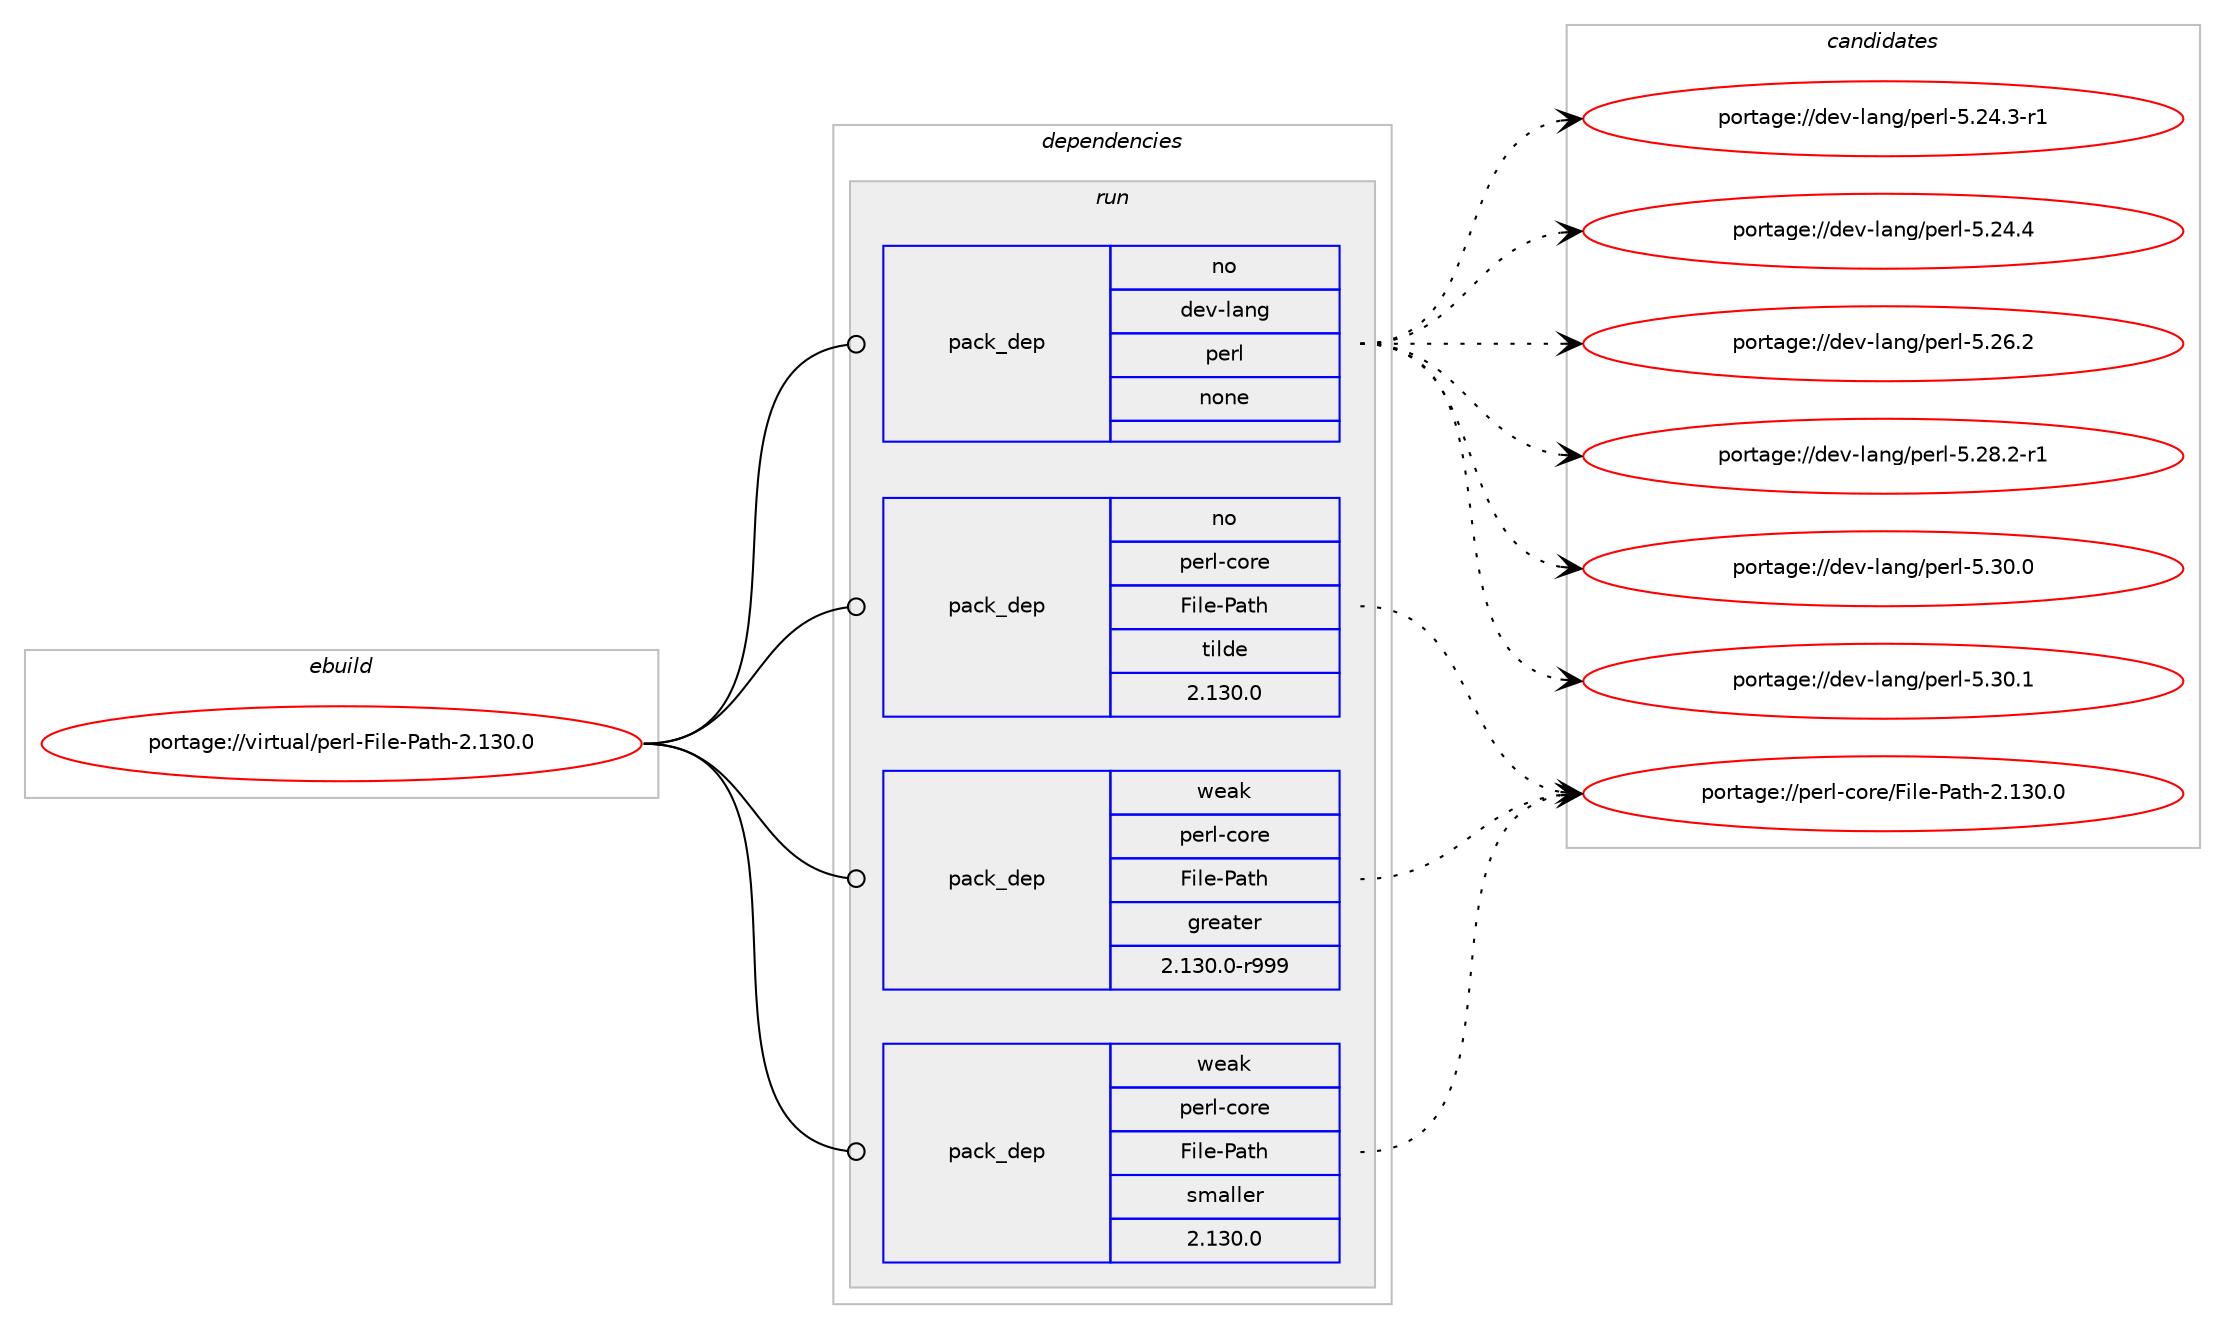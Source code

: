 digraph prolog {

# *************
# Graph options
# *************

newrank=true;
concentrate=true;
compound=true;
graph [rankdir=LR,fontname=Helvetica,fontsize=10,ranksep=1.5];#, ranksep=2.5, nodesep=0.2];
edge  [arrowhead=vee];
node  [fontname=Helvetica,fontsize=10];

# **********
# The ebuild
# **********

subgraph cluster_leftcol {
color=gray;
rank=same;
label=<<i>ebuild</i>>;
id [label="portage://virtual/perl-File-Path-2.130.0", color=red, width=4, href="../virtual/perl-File-Path-2.130.0.svg"];
}

# ****************
# The dependencies
# ****************

subgraph cluster_midcol {
color=gray;
label=<<i>dependencies</i>>;
subgraph cluster_compile {
fillcolor="#eeeeee";
style=filled;
label=<<i>compile</i>>;
}
subgraph cluster_compileandrun {
fillcolor="#eeeeee";
style=filled;
label=<<i>compile and run</i>>;
}
subgraph cluster_run {
fillcolor="#eeeeee";
style=filled;
label=<<i>run</i>>;
subgraph pack322179 {
dependency434673 [label=<<TABLE BORDER="0" CELLBORDER="1" CELLSPACING="0" CELLPADDING="4" WIDTH="220"><TR><TD ROWSPAN="6" CELLPADDING="30">pack_dep</TD></TR><TR><TD WIDTH="110">no</TD></TR><TR><TD>dev-lang</TD></TR><TR><TD>perl</TD></TR><TR><TD>none</TD></TR><TR><TD></TD></TR></TABLE>>, shape=none, color=blue];
}
id:e -> dependency434673:w [weight=20,style="solid",arrowhead="odot"];
subgraph pack322180 {
dependency434674 [label=<<TABLE BORDER="0" CELLBORDER="1" CELLSPACING="0" CELLPADDING="4" WIDTH="220"><TR><TD ROWSPAN="6" CELLPADDING="30">pack_dep</TD></TR><TR><TD WIDTH="110">no</TD></TR><TR><TD>perl-core</TD></TR><TR><TD>File-Path</TD></TR><TR><TD>tilde</TD></TR><TR><TD>2.130.0</TD></TR></TABLE>>, shape=none, color=blue];
}
id:e -> dependency434674:w [weight=20,style="solid",arrowhead="odot"];
subgraph pack322181 {
dependency434675 [label=<<TABLE BORDER="0" CELLBORDER="1" CELLSPACING="0" CELLPADDING="4" WIDTH="220"><TR><TD ROWSPAN="6" CELLPADDING="30">pack_dep</TD></TR><TR><TD WIDTH="110">weak</TD></TR><TR><TD>perl-core</TD></TR><TR><TD>File-Path</TD></TR><TR><TD>greater</TD></TR><TR><TD>2.130.0-r999</TD></TR></TABLE>>, shape=none, color=blue];
}
id:e -> dependency434675:w [weight=20,style="solid",arrowhead="odot"];
subgraph pack322182 {
dependency434676 [label=<<TABLE BORDER="0" CELLBORDER="1" CELLSPACING="0" CELLPADDING="4" WIDTH="220"><TR><TD ROWSPAN="6" CELLPADDING="30">pack_dep</TD></TR><TR><TD WIDTH="110">weak</TD></TR><TR><TD>perl-core</TD></TR><TR><TD>File-Path</TD></TR><TR><TD>smaller</TD></TR><TR><TD>2.130.0</TD></TR></TABLE>>, shape=none, color=blue];
}
id:e -> dependency434676:w [weight=20,style="solid",arrowhead="odot"];
}
}

# **************
# The candidates
# **************

subgraph cluster_choices {
rank=same;
color=gray;
label=<<i>candidates</i>>;

subgraph choice322179 {
color=black;
nodesep=1;
choiceportage100101118451089711010347112101114108455346505246514511449 [label="portage://dev-lang/perl-5.24.3-r1", color=red, width=4,href="../dev-lang/perl-5.24.3-r1.svg"];
choiceportage10010111845108971101034711210111410845534650524652 [label="portage://dev-lang/perl-5.24.4", color=red, width=4,href="../dev-lang/perl-5.24.4.svg"];
choiceportage10010111845108971101034711210111410845534650544650 [label="portage://dev-lang/perl-5.26.2", color=red, width=4,href="../dev-lang/perl-5.26.2.svg"];
choiceportage100101118451089711010347112101114108455346505646504511449 [label="portage://dev-lang/perl-5.28.2-r1", color=red, width=4,href="../dev-lang/perl-5.28.2-r1.svg"];
choiceportage10010111845108971101034711210111410845534651484648 [label="portage://dev-lang/perl-5.30.0", color=red, width=4,href="../dev-lang/perl-5.30.0.svg"];
choiceportage10010111845108971101034711210111410845534651484649 [label="portage://dev-lang/perl-5.30.1", color=red, width=4,href="../dev-lang/perl-5.30.1.svg"];
dependency434673:e -> choiceportage100101118451089711010347112101114108455346505246514511449:w [style=dotted,weight="100"];
dependency434673:e -> choiceportage10010111845108971101034711210111410845534650524652:w [style=dotted,weight="100"];
dependency434673:e -> choiceportage10010111845108971101034711210111410845534650544650:w [style=dotted,weight="100"];
dependency434673:e -> choiceportage100101118451089711010347112101114108455346505646504511449:w [style=dotted,weight="100"];
dependency434673:e -> choiceportage10010111845108971101034711210111410845534651484648:w [style=dotted,weight="100"];
dependency434673:e -> choiceportage10010111845108971101034711210111410845534651484649:w [style=dotted,weight="100"];
}
subgraph choice322180 {
color=black;
nodesep=1;
choiceportage112101114108459911111410147701051081014580971161044550464951484648 [label="portage://perl-core/File-Path-2.130.0", color=red, width=4,href="../perl-core/File-Path-2.130.0.svg"];
dependency434674:e -> choiceportage112101114108459911111410147701051081014580971161044550464951484648:w [style=dotted,weight="100"];
}
subgraph choice322181 {
color=black;
nodesep=1;
choiceportage112101114108459911111410147701051081014580971161044550464951484648 [label="portage://perl-core/File-Path-2.130.0", color=red, width=4,href="../perl-core/File-Path-2.130.0.svg"];
dependency434675:e -> choiceportage112101114108459911111410147701051081014580971161044550464951484648:w [style=dotted,weight="100"];
}
subgraph choice322182 {
color=black;
nodesep=1;
choiceportage112101114108459911111410147701051081014580971161044550464951484648 [label="portage://perl-core/File-Path-2.130.0", color=red, width=4,href="../perl-core/File-Path-2.130.0.svg"];
dependency434676:e -> choiceportage112101114108459911111410147701051081014580971161044550464951484648:w [style=dotted,weight="100"];
}
}

}
